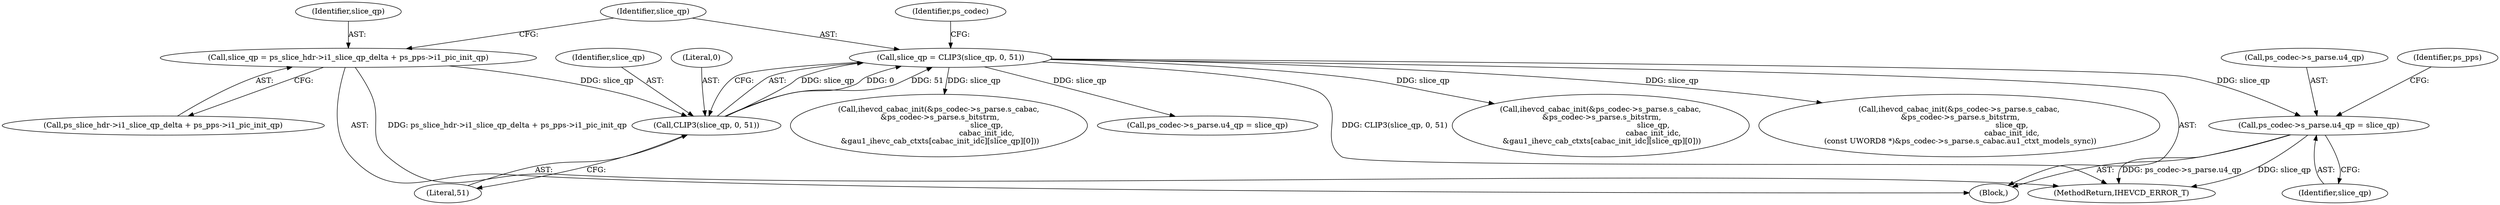 digraph "0_Android_2b9fb0c2074d370a254b35e2489de2d94943578d@pointer" {
"1001151" [label="(Call,ps_codec->s_parse.u4_qp = slice_qp)"];
"1001145" [label="(Call,slice_qp = CLIP3(slice_qp, 0, 51))"];
"1001147" [label="(Call,CLIP3(slice_qp, 0, 51))"];
"1001136" [label="(Call,slice_qp = ps_slice_hdr->i1_slice_qp_delta + ps_pps->i1_pic_init_qp)"];
"1001152" [label="(Call,ps_codec->s_parse.u4_qp)"];
"1001574" [label="(Call,ihevcd_cabac_init(&ps_codec->s_parse.s_cabac,\n &ps_codec->s_parse.s_bitstrm,\n                                            slice_qp,\n                                            cabac_init_idc,\n &gau1_ihevc_cab_ctxts[cabac_init_idc][slice_qp][0]))"];
"1001145" [label="(Call,slice_qp = CLIP3(slice_qp, 0, 51))"];
"1001621" [label="(Call,ihevcd_cabac_init(&ps_codec->s_parse.s_cabac,\n &ps_codec->s_parse.s_bitstrm,\n                                            slice_qp,\n                                            cabac_init_idc,\n (const UWORD8 *)&ps_codec->s_parse.s_cabac.au1_ctxt_models_sync))"];
"1001135" [label="(Block,)"];
"1001303" [label="(Call,ihevcd_cabac_init(&ps_codec->s_parse.s_cabac,\n &ps_codec->s_parse.s_bitstrm,\n                                        slice_qp,\n                                        cabac_init_idc,\n &gau1_ihevc_cab_ctxts[cabac_init_idc][slice_qp][0]))"];
"1001150" [label="(Literal,51)"];
"1001151" [label="(Call,ps_codec->s_parse.u4_qp = slice_qp)"];
"1001148" [label="(Identifier,slice_qp)"];
"1001137" [label="(Identifier,slice_qp)"];
"1001562" [label="(Call,ps_codec->s_parse.u4_qp = slice_qp)"];
"1001138" [label="(Call,ps_slice_hdr->i1_slice_qp_delta + ps_pps->i1_pic_init_qp)"];
"1001136" [label="(Call,slice_qp = ps_slice_hdr->i1_slice_qp_delta + ps_pps->i1_pic_init_qp)"];
"1001154" [label="(Identifier,ps_codec)"];
"1001146" [label="(Identifier,slice_qp)"];
"1001147" [label="(Call,CLIP3(slice_qp, 0, 51))"];
"1004845" [label="(MethodReturn,IHEVCD_ERROR_T)"];
"1001149" [label="(Literal,0)"];
"1001159" [label="(Identifier,ps_pps)"];
"1001157" [label="(Identifier,slice_qp)"];
"1001151" -> "1001135"  [label="AST: "];
"1001151" -> "1001157"  [label="CFG: "];
"1001152" -> "1001151"  [label="AST: "];
"1001157" -> "1001151"  [label="AST: "];
"1001159" -> "1001151"  [label="CFG: "];
"1001151" -> "1004845"  [label="DDG: ps_codec->s_parse.u4_qp"];
"1001151" -> "1004845"  [label="DDG: slice_qp"];
"1001145" -> "1001151"  [label="DDG: slice_qp"];
"1001145" -> "1001135"  [label="AST: "];
"1001145" -> "1001147"  [label="CFG: "];
"1001146" -> "1001145"  [label="AST: "];
"1001147" -> "1001145"  [label="AST: "];
"1001154" -> "1001145"  [label="CFG: "];
"1001145" -> "1004845"  [label="DDG: CLIP3(slice_qp, 0, 51)"];
"1001147" -> "1001145"  [label="DDG: slice_qp"];
"1001147" -> "1001145"  [label="DDG: 0"];
"1001147" -> "1001145"  [label="DDG: 51"];
"1001145" -> "1001303"  [label="DDG: slice_qp"];
"1001145" -> "1001562"  [label="DDG: slice_qp"];
"1001145" -> "1001574"  [label="DDG: slice_qp"];
"1001145" -> "1001621"  [label="DDG: slice_qp"];
"1001147" -> "1001150"  [label="CFG: "];
"1001148" -> "1001147"  [label="AST: "];
"1001149" -> "1001147"  [label="AST: "];
"1001150" -> "1001147"  [label="AST: "];
"1001136" -> "1001147"  [label="DDG: slice_qp"];
"1001136" -> "1001135"  [label="AST: "];
"1001136" -> "1001138"  [label="CFG: "];
"1001137" -> "1001136"  [label="AST: "];
"1001138" -> "1001136"  [label="AST: "];
"1001146" -> "1001136"  [label="CFG: "];
"1001136" -> "1004845"  [label="DDG: ps_slice_hdr->i1_slice_qp_delta + ps_pps->i1_pic_init_qp"];
}

